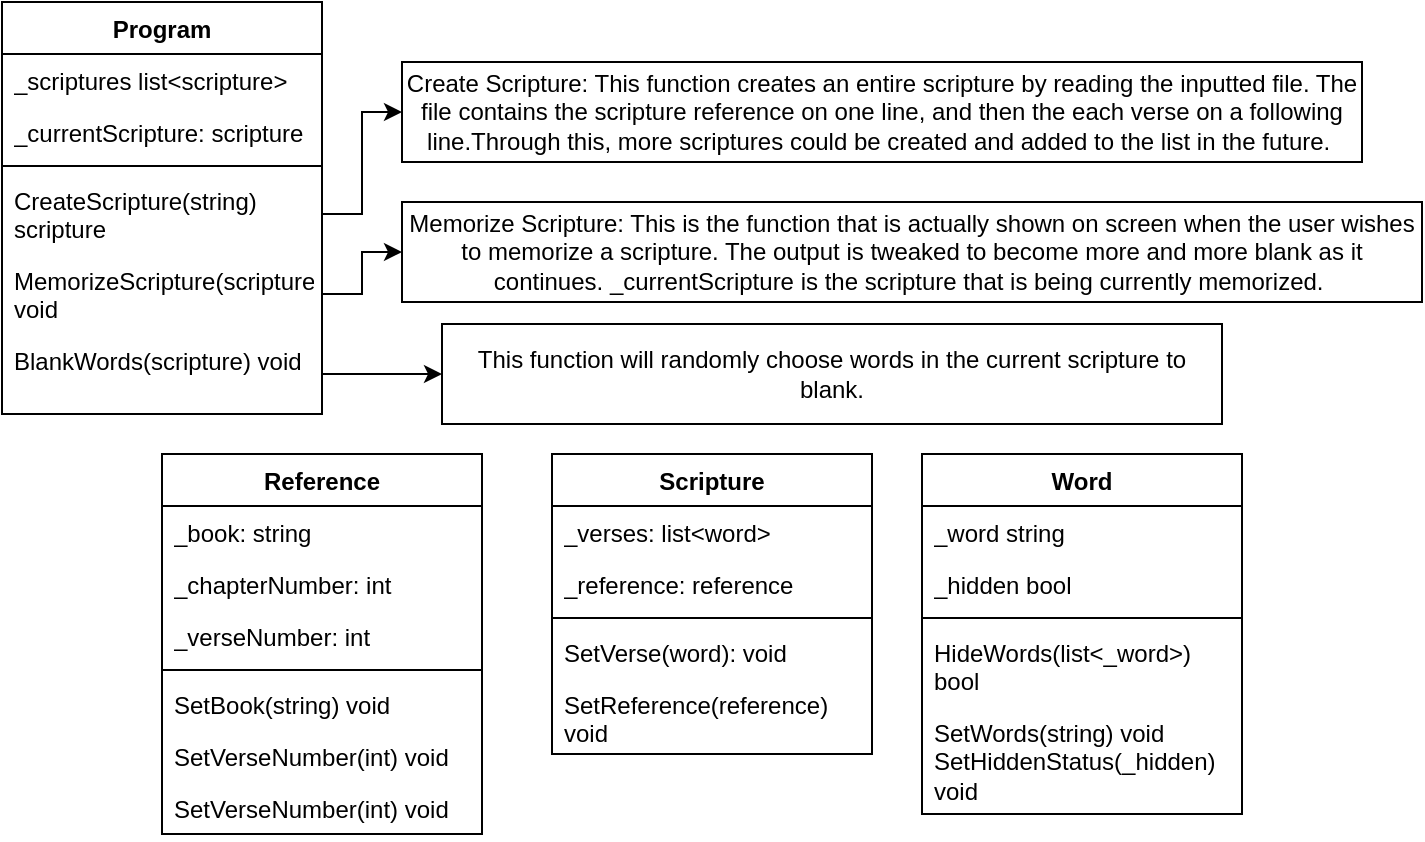<mxfile version="22.0.4" type="github">
  <diagram name="Page-1" id="A9dnQV6TjOurWoq4A4BT">
    <mxGraphModel dx="1050" dy="566" grid="1" gridSize="10" guides="1" tooltips="1" connect="1" arrows="1" fold="1" page="1" pageScale="1" pageWidth="850" pageHeight="1100" math="0" shadow="0">
      <root>
        <mxCell id="0" />
        <mxCell id="1" parent="0" />
        <mxCell id="mKjYwk-zmeOCFU2SHtQe-2" value="Scripture" style="swimlane;fontStyle=1;align=center;verticalAlign=top;childLayout=stackLayout;horizontal=1;startSize=26;horizontalStack=0;resizeParent=1;resizeParentMax=0;resizeLast=0;collapsible=1;marginBottom=0;whiteSpace=wrap;html=1;" parent="1" vertex="1">
          <mxGeometry x="345" y="246" width="160" height="150" as="geometry" />
        </mxCell>
        <mxCell id="mKjYwk-zmeOCFU2SHtQe-3" value="_verses: list&amp;lt;word&amp;gt;" style="text;strokeColor=none;fillColor=none;align=left;verticalAlign=top;spacingLeft=4;spacingRight=4;overflow=hidden;rotatable=0;points=[[0,0.5],[1,0.5]];portConstraint=eastwest;whiteSpace=wrap;html=1;" parent="mKjYwk-zmeOCFU2SHtQe-2" vertex="1">
          <mxGeometry y="26" width="160" height="26" as="geometry" />
        </mxCell>
        <mxCell id="mKjYwk-zmeOCFU2SHtQe-6" value="_reference: reference" style="text;strokeColor=none;fillColor=none;align=left;verticalAlign=top;spacingLeft=4;spacingRight=4;overflow=hidden;rotatable=0;points=[[0,0.5],[1,0.5]];portConstraint=eastwest;whiteSpace=wrap;html=1;" parent="mKjYwk-zmeOCFU2SHtQe-2" vertex="1">
          <mxGeometry y="52" width="160" height="26" as="geometry" />
        </mxCell>
        <mxCell id="mKjYwk-zmeOCFU2SHtQe-4" value="" style="line;strokeWidth=1;fillColor=none;align=left;verticalAlign=middle;spacingTop=-1;spacingLeft=3;spacingRight=3;rotatable=0;labelPosition=right;points=[];portConstraint=eastwest;strokeColor=inherit;" parent="mKjYwk-zmeOCFU2SHtQe-2" vertex="1">
          <mxGeometry y="78" width="160" height="8" as="geometry" />
        </mxCell>
        <mxCell id="mKjYwk-zmeOCFU2SHtQe-5" value="SetVerse(word): void" style="text;strokeColor=none;fillColor=none;align=left;verticalAlign=top;spacingLeft=4;spacingRight=4;overflow=hidden;rotatable=0;points=[[0,0.5],[1,0.5]];portConstraint=eastwest;whiteSpace=wrap;html=1;" parent="mKjYwk-zmeOCFU2SHtQe-2" vertex="1">
          <mxGeometry y="86" width="160" height="26" as="geometry" />
        </mxCell>
        <mxCell id="mKjYwk-zmeOCFU2SHtQe-7" value="SetReference(reference) void" style="text;strokeColor=none;fillColor=none;align=left;verticalAlign=top;spacingLeft=4;spacingRight=4;overflow=hidden;rotatable=0;points=[[0,0.5],[1,0.5]];portConstraint=eastwest;whiteSpace=wrap;html=1;" parent="mKjYwk-zmeOCFU2SHtQe-2" vertex="1">
          <mxGeometry y="112" width="160" height="38" as="geometry" />
        </mxCell>
        <mxCell id="mKjYwk-zmeOCFU2SHtQe-8" value="Reference" style="swimlane;fontStyle=1;align=center;verticalAlign=top;childLayout=stackLayout;horizontal=1;startSize=26;horizontalStack=0;resizeParent=1;resizeParentMax=0;resizeLast=0;collapsible=1;marginBottom=0;whiteSpace=wrap;html=1;" parent="1" vertex="1">
          <mxGeometry x="150" y="246" width="160" height="190" as="geometry" />
        </mxCell>
        <mxCell id="d4-eVnGkWVONa2Rrvj2k-16" value="_book: string" style="text;strokeColor=none;fillColor=none;align=left;verticalAlign=top;spacingLeft=4;spacingRight=4;overflow=hidden;rotatable=0;points=[[0,0.5],[1,0.5]];portConstraint=eastwest;whiteSpace=wrap;html=1;" parent="mKjYwk-zmeOCFU2SHtQe-8" vertex="1">
          <mxGeometry y="26" width="160" height="26" as="geometry" />
        </mxCell>
        <mxCell id="mKjYwk-zmeOCFU2SHtQe-18" value="_chapterNumber: int" style="text;strokeColor=none;fillColor=none;align=left;verticalAlign=top;spacingLeft=4;spacingRight=4;overflow=hidden;rotatable=0;points=[[0,0.5],[1,0.5]];portConstraint=eastwest;whiteSpace=wrap;html=1;" parent="mKjYwk-zmeOCFU2SHtQe-8" vertex="1">
          <mxGeometry y="52" width="160" height="26" as="geometry" />
        </mxCell>
        <mxCell id="mKjYwk-zmeOCFU2SHtQe-9" value="_verseNumber: int" style="text;strokeColor=none;fillColor=none;align=left;verticalAlign=top;spacingLeft=4;spacingRight=4;overflow=hidden;rotatable=0;points=[[0,0.5],[1,0.5]];portConstraint=eastwest;whiteSpace=wrap;html=1;" parent="mKjYwk-zmeOCFU2SHtQe-8" vertex="1">
          <mxGeometry y="78" width="160" height="26" as="geometry" />
        </mxCell>
        <mxCell id="mKjYwk-zmeOCFU2SHtQe-10" value="" style="line;strokeWidth=1;fillColor=none;align=left;verticalAlign=middle;spacingTop=-1;spacingLeft=3;spacingRight=3;rotatable=0;labelPosition=right;points=[];portConstraint=eastwest;strokeColor=inherit;" parent="mKjYwk-zmeOCFU2SHtQe-8" vertex="1">
          <mxGeometry y="104" width="160" height="8" as="geometry" />
        </mxCell>
        <mxCell id="d4-eVnGkWVONa2Rrvj2k-17" value="SetBook(string) void" style="text;strokeColor=none;fillColor=none;align=left;verticalAlign=top;spacingLeft=4;spacingRight=4;overflow=hidden;rotatable=0;points=[[0,0.5],[1,0.5]];portConstraint=eastwest;whiteSpace=wrap;html=1;" parent="mKjYwk-zmeOCFU2SHtQe-8" vertex="1">
          <mxGeometry y="112" width="160" height="26" as="geometry" />
        </mxCell>
        <mxCell id="mKjYwk-zmeOCFU2SHtQe-19" value="SetVerseNumber(int) void" style="text;strokeColor=none;fillColor=none;align=left;verticalAlign=top;spacingLeft=4;spacingRight=4;overflow=hidden;rotatable=0;points=[[0,0.5],[1,0.5]];portConstraint=eastwest;whiteSpace=wrap;html=1;" parent="mKjYwk-zmeOCFU2SHtQe-8" vertex="1">
          <mxGeometry y="138" width="160" height="26" as="geometry" />
        </mxCell>
        <mxCell id="mKjYwk-zmeOCFU2SHtQe-11" value="SetVerseNumber(int) void" style="text;strokeColor=none;fillColor=none;align=left;verticalAlign=top;spacingLeft=4;spacingRight=4;overflow=hidden;rotatable=0;points=[[0,0.5],[1,0.5]];portConstraint=eastwest;whiteSpace=wrap;html=1;" parent="mKjYwk-zmeOCFU2SHtQe-8" vertex="1">
          <mxGeometry y="164" width="160" height="26" as="geometry" />
        </mxCell>
        <mxCell id="mKjYwk-zmeOCFU2SHtQe-31" value="Create Scripture: This function creates an entire scripture by reading the inputted file. The file contains the scripture reference on one line, and then the each verse on a following line.Through this, more scriptures could be created and added to the list in the future.&amp;nbsp;" style="html=1;whiteSpace=wrap;" parent="1" vertex="1">
          <mxGeometry x="270" y="50" width="480" height="50" as="geometry" />
        </mxCell>
        <mxCell id="mKjYwk-zmeOCFU2SHtQe-32" value="Program" style="swimlane;fontStyle=1;align=center;verticalAlign=top;childLayout=stackLayout;horizontal=1;startSize=26;horizontalStack=0;resizeParent=1;resizeParentMax=0;resizeLast=0;collapsible=1;marginBottom=0;whiteSpace=wrap;html=1;" parent="1" vertex="1">
          <mxGeometry x="70" y="20" width="160" height="206" as="geometry" />
        </mxCell>
        <mxCell id="mKjYwk-zmeOCFU2SHtQe-39" value="_scriptures list&amp;lt;scripture&amp;gt;" style="text;strokeColor=none;fillColor=none;align=left;verticalAlign=top;spacingLeft=4;spacingRight=4;overflow=hidden;rotatable=0;points=[[0,0.5],[1,0.5]];portConstraint=eastwest;whiteSpace=wrap;html=1;" parent="mKjYwk-zmeOCFU2SHtQe-32" vertex="1">
          <mxGeometry y="26" width="160" height="26" as="geometry" />
        </mxCell>
        <mxCell id="mKjYwk-zmeOCFU2SHtQe-33" value="_currentScripture: scripture" style="text;strokeColor=none;fillColor=none;align=left;verticalAlign=top;spacingLeft=4;spacingRight=4;overflow=hidden;rotatable=0;points=[[0,0.5],[1,0.5]];portConstraint=eastwest;whiteSpace=wrap;html=1;" parent="mKjYwk-zmeOCFU2SHtQe-32" vertex="1">
          <mxGeometry y="52" width="160" height="26" as="geometry" />
        </mxCell>
        <mxCell id="mKjYwk-zmeOCFU2SHtQe-34" value="" style="line;strokeWidth=1;fillColor=none;align=left;verticalAlign=middle;spacingTop=-1;spacingLeft=3;spacingRight=3;rotatable=0;labelPosition=right;points=[];portConstraint=eastwest;strokeColor=inherit;" parent="mKjYwk-zmeOCFU2SHtQe-32" vertex="1">
          <mxGeometry y="78" width="160" height="8" as="geometry" />
        </mxCell>
        <mxCell id="mKjYwk-zmeOCFU2SHtQe-35" value="CreateScripture(string) scripture" style="text;strokeColor=none;fillColor=none;align=left;verticalAlign=top;spacingLeft=4;spacingRight=4;overflow=hidden;rotatable=0;points=[[0,0.5],[1,0.5]];portConstraint=eastwest;whiteSpace=wrap;html=1;" parent="mKjYwk-zmeOCFU2SHtQe-32" vertex="1">
          <mxGeometry y="86" width="160" height="40" as="geometry" />
        </mxCell>
        <mxCell id="d4-eVnGkWVONa2Rrvj2k-11" value="MemorizeScripture(scripture) void" style="text;strokeColor=none;fillColor=none;align=left;verticalAlign=top;spacingLeft=4;spacingRight=4;overflow=hidden;rotatable=0;points=[[0,0.5],[1,0.5]];portConstraint=eastwest;whiteSpace=wrap;html=1;" parent="mKjYwk-zmeOCFU2SHtQe-32" vertex="1">
          <mxGeometry y="126" width="160" height="40" as="geometry" />
        </mxCell>
        <mxCell id="mKjYwk-zmeOCFU2SHtQe-36" value="BlankWords(scripture) void" style="text;strokeColor=none;fillColor=none;align=left;verticalAlign=top;spacingLeft=4;spacingRight=4;overflow=hidden;rotatable=0;points=[[0,0.5],[1,0.5]];portConstraint=eastwest;whiteSpace=wrap;html=1;" parent="mKjYwk-zmeOCFU2SHtQe-32" vertex="1">
          <mxGeometry y="166" width="160" height="40" as="geometry" />
        </mxCell>
        <mxCell id="mKjYwk-zmeOCFU2SHtQe-37" style="edgeStyle=orthogonalEdgeStyle;rounded=0;orthogonalLoop=1;jettySize=auto;html=1;exitX=1;exitY=0.5;exitDx=0;exitDy=0;entryX=0;entryY=0.5;entryDx=0;entryDy=0;" parent="1" source="mKjYwk-zmeOCFU2SHtQe-35" target="mKjYwk-zmeOCFU2SHtQe-31" edge="1">
          <mxGeometry relative="1" as="geometry" />
        </mxCell>
        <mxCell id="mKjYwk-zmeOCFU2SHtQe-38" value="Memorize Scripture: This is the function that is actually shown on screen when the user wishes to memorize a scripture. The output is tweaked to become more and more blank as it continues. _currentScripture is the scripture that is being currently memorized.&amp;nbsp;" style="html=1;whiteSpace=wrap;" parent="1" vertex="1">
          <mxGeometry x="270" y="120" width="510" height="50" as="geometry" />
        </mxCell>
        <mxCell id="d4-eVnGkWVONa2Rrvj2k-13" style="edgeStyle=orthogonalEdgeStyle;rounded=0;orthogonalLoop=1;jettySize=auto;html=1;exitX=1;exitY=0.5;exitDx=0;exitDy=0;entryX=0;entryY=0.5;entryDx=0;entryDy=0;" parent="1" source="d4-eVnGkWVONa2Rrvj2k-11" target="mKjYwk-zmeOCFU2SHtQe-38" edge="1">
          <mxGeometry relative="1" as="geometry" />
        </mxCell>
        <mxCell id="d4-eVnGkWVONa2Rrvj2k-14" value="This function will randomly choose words in the current scripture to blank." style="html=1;whiteSpace=wrap;" parent="1" vertex="1">
          <mxGeometry x="290" y="181" width="390" height="50" as="geometry" />
        </mxCell>
        <mxCell id="d4-eVnGkWVONa2Rrvj2k-15" style="edgeStyle=orthogonalEdgeStyle;rounded=0;orthogonalLoop=1;jettySize=auto;html=1;exitX=1;exitY=0.5;exitDx=0;exitDy=0;entryX=0;entryY=0.5;entryDx=0;entryDy=0;" parent="1" source="mKjYwk-zmeOCFU2SHtQe-36" target="d4-eVnGkWVONa2Rrvj2k-14" edge="1">
          <mxGeometry relative="1" as="geometry" />
        </mxCell>
        <mxCell id="5g2B7TEldaAk_3ZJQYHv-1" value="Word" style="swimlane;fontStyle=1;align=center;verticalAlign=top;childLayout=stackLayout;horizontal=1;startSize=26;horizontalStack=0;resizeParent=1;resizeParentMax=0;resizeLast=0;collapsible=1;marginBottom=0;whiteSpace=wrap;html=1;" vertex="1" parent="1">
          <mxGeometry x="530" y="246" width="160" height="180" as="geometry" />
        </mxCell>
        <mxCell id="5g2B7TEldaAk_3ZJQYHv-2" value="_word string" style="text;strokeColor=none;fillColor=none;align=left;verticalAlign=top;spacingLeft=4;spacingRight=4;overflow=hidden;rotatable=0;points=[[0,0.5],[1,0.5]];portConstraint=eastwest;whiteSpace=wrap;html=1;" vertex="1" parent="5g2B7TEldaAk_3ZJQYHv-1">
          <mxGeometry y="26" width="160" height="26" as="geometry" />
        </mxCell>
        <mxCell id="5g2B7TEldaAk_3ZJQYHv-8" value="_hidden bool" style="text;strokeColor=none;fillColor=none;align=left;verticalAlign=top;spacingLeft=4;spacingRight=4;overflow=hidden;rotatable=0;points=[[0,0.5],[1,0.5]];portConstraint=eastwest;whiteSpace=wrap;html=1;" vertex="1" parent="5g2B7TEldaAk_3ZJQYHv-1">
          <mxGeometry y="52" width="160" height="26" as="geometry" />
        </mxCell>
        <mxCell id="5g2B7TEldaAk_3ZJQYHv-3" value="" style="line;strokeWidth=1;fillColor=none;align=left;verticalAlign=middle;spacingTop=-1;spacingLeft=3;spacingRight=3;rotatable=0;labelPosition=right;points=[];portConstraint=eastwest;strokeColor=inherit;" vertex="1" parent="5g2B7TEldaAk_3ZJQYHv-1">
          <mxGeometry y="78" width="160" height="8" as="geometry" />
        </mxCell>
        <mxCell id="5g2B7TEldaAk_3ZJQYHv-4" value="HideWords(list&amp;lt;_word&amp;gt;) bool" style="text;strokeColor=none;fillColor=none;align=left;verticalAlign=top;spacingLeft=4;spacingRight=4;overflow=hidden;rotatable=0;points=[[0,0.5],[1,0.5]];portConstraint=eastwest;whiteSpace=wrap;html=1;" vertex="1" parent="5g2B7TEldaAk_3ZJQYHv-1">
          <mxGeometry y="86" width="160" height="40" as="geometry" />
        </mxCell>
        <mxCell id="5g2B7TEldaAk_3ZJQYHv-7" value="SetWords(string) void&lt;br&gt;SetHiddenStatus(_hidden) void" style="text;strokeColor=none;fillColor=none;align=left;verticalAlign=top;spacingLeft=4;spacingRight=4;overflow=hidden;rotatable=0;points=[[0,0.5],[1,0.5]];portConstraint=eastwest;whiteSpace=wrap;html=1;" vertex="1" parent="5g2B7TEldaAk_3ZJQYHv-1">
          <mxGeometry y="126" width="160" height="54" as="geometry" />
        </mxCell>
      </root>
    </mxGraphModel>
  </diagram>
</mxfile>
